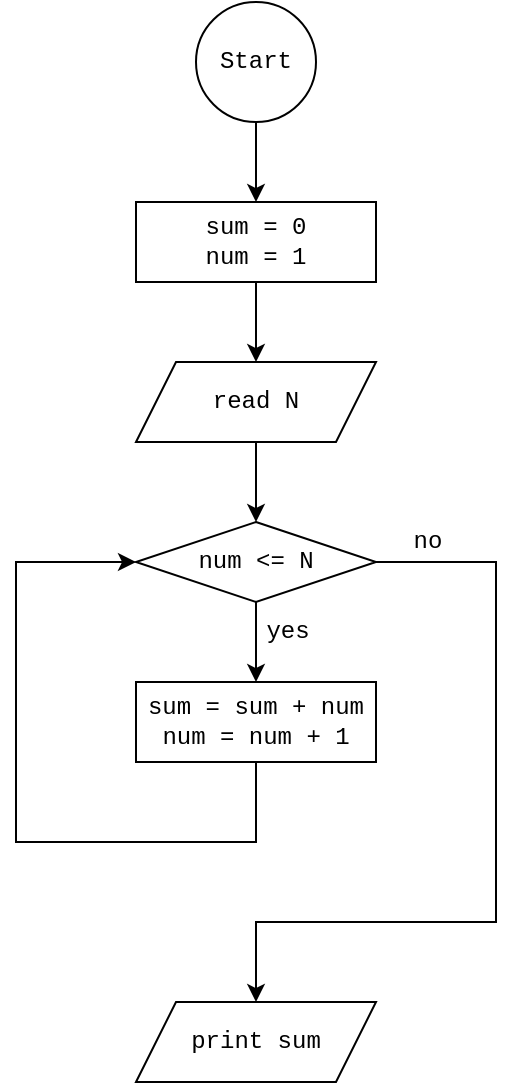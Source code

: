 <mxfile version="17.2.1" type="device"><diagram id="3iBPh0UeM5B4lw9O9ZRp" name="Página-1"><mxGraphModel dx="868" dy="553" grid="1" gridSize="10" guides="1" tooltips="1" connect="1" arrows="1" fold="1" page="1" pageScale="1" pageWidth="827" pageHeight="1169" math="0" shadow="0"><root><mxCell id="0"/><mxCell id="1" parent="0"/><mxCell id="QCJDYo9EbPZSCwsRFX2K-7" style="edgeStyle=orthogonalEdgeStyle;rounded=0;orthogonalLoop=1;jettySize=auto;html=1;exitX=0.5;exitY=1;exitDx=0;exitDy=0;entryX=0.5;entryY=0;entryDx=0;entryDy=0;fontFamily=Courier New;" edge="1" parent="1" source="QCJDYo9EbPZSCwsRFX2K-1" target="QCJDYo9EbPZSCwsRFX2K-2"><mxGeometry relative="1" as="geometry"/></mxCell><mxCell id="QCJDYo9EbPZSCwsRFX2K-1" value="Start" style="ellipse;whiteSpace=wrap;html=1;aspect=fixed;fontFamily=Courier New;" vertex="1" parent="1"><mxGeometry x="370" y="60" width="60" height="60" as="geometry"/></mxCell><mxCell id="QCJDYo9EbPZSCwsRFX2K-8" style="edgeStyle=orthogonalEdgeStyle;rounded=0;orthogonalLoop=1;jettySize=auto;html=1;exitX=0.5;exitY=1;exitDx=0;exitDy=0;entryX=0.5;entryY=0;entryDx=0;entryDy=0;fontFamily=Courier New;" edge="1" parent="1" source="QCJDYo9EbPZSCwsRFX2K-2" target="QCJDYo9EbPZSCwsRFX2K-4"><mxGeometry relative="1" as="geometry"/></mxCell><mxCell id="QCJDYo9EbPZSCwsRFX2K-2" value="sum = 0&lt;br&gt;num = 1" style="rounded=0;whiteSpace=wrap;html=1;fontFamily=Courier New;" vertex="1" parent="1"><mxGeometry x="340" y="160" width="120" height="40" as="geometry"/></mxCell><mxCell id="QCJDYo9EbPZSCwsRFX2K-10" style="edgeStyle=orthogonalEdgeStyle;rounded=0;orthogonalLoop=1;jettySize=auto;html=1;exitX=0.5;exitY=1;exitDx=0;exitDy=0;entryX=0.5;entryY=0;entryDx=0;entryDy=0;fontFamily=Courier New;" edge="1" parent="1" source="QCJDYo9EbPZSCwsRFX2K-3" target="QCJDYo9EbPZSCwsRFX2K-5"><mxGeometry relative="1" as="geometry"/></mxCell><mxCell id="QCJDYo9EbPZSCwsRFX2K-12" style="edgeStyle=orthogonalEdgeStyle;rounded=0;orthogonalLoop=1;jettySize=auto;html=1;exitX=1;exitY=0.5;exitDx=0;exitDy=0;entryX=0.5;entryY=0;entryDx=0;entryDy=0;fontFamily=Courier New;" edge="1" parent="1" source="QCJDYo9EbPZSCwsRFX2K-3" target="QCJDYo9EbPZSCwsRFX2K-6"><mxGeometry relative="1" as="geometry"><Array as="points"><mxPoint x="520" y="340"/><mxPoint x="520" y="520"/><mxPoint x="400" y="520"/></Array></mxGeometry></mxCell><mxCell id="QCJDYo9EbPZSCwsRFX2K-3" value="num &amp;lt;= N" style="rhombus;whiteSpace=wrap;html=1;fontFamily=Courier New;" vertex="1" parent="1"><mxGeometry x="340" y="320" width="120" height="40" as="geometry"/></mxCell><mxCell id="QCJDYo9EbPZSCwsRFX2K-9" style="edgeStyle=orthogonalEdgeStyle;rounded=0;orthogonalLoop=1;jettySize=auto;html=1;exitX=0.5;exitY=1;exitDx=0;exitDy=0;entryX=0.5;entryY=0;entryDx=0;entryDy=0;fontFamily=Courier New;" edge="1" parent="1" source="QCJDYo9EbPZSCwsRFX2K-4" target="QCJDYo9EbPZSCwsRFX2K-3"><mxGeometry relative="1" as="geometry"/></mxCell><mxCell id="QCJDYo9EbPZSCwsRFX2K-4" value="read N" style="shape=parallelogram;perimeter=parallelogramPerimeter;whiteSpace=wrap;html=1;fixedSize=1;fontFamily=Courier New;" vertex="1" parent="1"><mxGeometry x="340" y="240" width="120" height="40" as="geometry"/></mxCell><mxCell id="QCJDYo9EbPZSCwsRFX2K-11" style="edgeStyle=orthogonalEdgeStyle;rounded=0;orthogonalLoop=1;jettySize=auto;html=1;exitX=0.5;exitY=1;exitDx=0;exitDy=0;entryX=0;entryY=0.5;entryDx=0;entryDy=0;fontFamily=Courier New;" edge="1" parent="1" source="QCJDYo9EbPZSCwsRFX2K-5" target="QCJDYo9EbPZSCwsRFX2K-3"><mxGeometry relative="1" as="geometry"><Array as="points"><mxPoint x="400" y="480"/><mxPoint x="280" y="480"/><mxPoint x="280" y="340"/></Array></mxGeometry></mxCell><mxCell id="QCJDYo9EbPZSCwsRFX2K-5" value="sum = sum + num&lt;br&gt;num = num + 1" style="rounded=0;whiteSpace=wrap;html=1;fontFamily=Courier New;" vertex="1" parent="1"><mxGeometry x="340" y="400" width="120" height="40" as="geometry"/></mxCell><mxCell id="QCJDYo9EbPZSCwsRFX2K-6" value="print sum" style="shape=parallelogram;perimeter=parallelogramPerimeter;whiteSpace=wrap;html=1;fixedSize=1;fontFamily=Courier New;" vertex="1" parent="1"><mxGeometry x="340" y="560" width="120" height="40" as="geometry"/></mxCell><mxCell id="QCJDYo9EbPZSCwsRFX2K-13" value="yes" style="text;html=1;strokeColor=none;fillColor=none;align=center;verticalAlign=middle;whiteSpace=wrap;rounded=0;fontFamily=Courier New;" vertex="1" parent="1"><mxGeometry x="396" y="365" width="40" height="20" as="geometry"/></mxCell><mxCell id="QCJDYo9EbPZSCwsRFX2K-14" value="no" style="text;html=1;strokeColor=none;fillColor=none;align=center;verticalAlign=middle;whiteSpace=wrap;rounded=0;fontFamily=Courier New;" vertex="1" parent="1"><mxGeometry x="466" y="320" width="40" height="20" as="geometry"/></mxCell></root></mxGraphModel></diagram></mxfile>